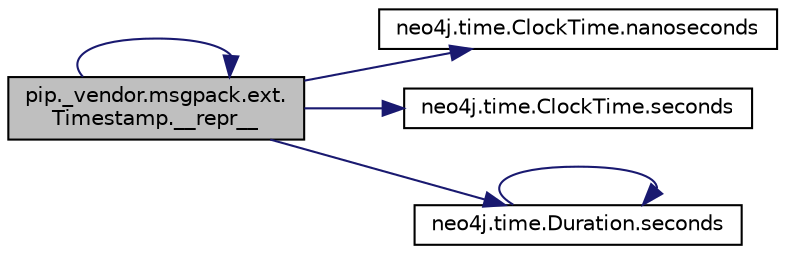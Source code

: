 digraph "pip._vendor.msgpack.ext.Timestamp.__repr__"
{
 // LATEX_PDF_SIZE
  edge [fontname="Helvetica",fontsize="10",labelfontname="Helvetica",labelfontsize="10"];
  node [fontname="Helvetica",fontsize="10",shape=record];
  rankdir="LR";
  Node1 [label="pip._vendor.msgpack.ext.\lTimestamp.__repr__",height=0.2,width=0.4,color="black", fillcolor="grey75", style="filled", fontcolor="black",tooltip=" "];
  Node1 -> Node1 [color="midnightblue",fontsize="10",style="solid",fontname="Helvetica"];
  Node1 -> Node2 [color="midnightblue",fontsize="10",style="solid",fontname="Helvetica"];
  Node2 [label="neo4j.time.ClockTime.nanoseconds",height=0.2,width=0.4,color="black", fillcolor="white", style="filled",URL="$d9/d5f/classneo4j_1_1time_1_1_clock_time.html#a0bb456125f2d9f58e1e5263c0b6e7c2e",tooltip=" "];
  Node1 -> Node3 [color="midnightblue",fontsize="10",style="solid",fontname="Helvetica"];
  Node3 [label="neo4j.time.ClockTime.seconds",height=0.2,width=0.4,color="black", fillcolor="white", style="filled",URL="$d9/d5f/classneo4j_1_1time_1_1_clock_time.html#af277b9550a98d8a7cbc9c31726ac0ec4",tooltip=" "];
  Node1 -> Node4 [color="midnightblue",fontsize="10",style="solid",fontname="Helvetica"];
  Node4 [label="neo4j.time.Duration.seconds",height=0.2,width=0.4,color="black", fillcolor="white", style="filled",URL="$d3/d18/classneo4j_1_1time_1_1_duration.html#a94248a0925448135cdeaaf92fc19c3bf",tooltip=" "];
  Node4 -> Node4 [color="midnightblue",fontsize="10",style="solid",fontname="Helvetica"];
}
